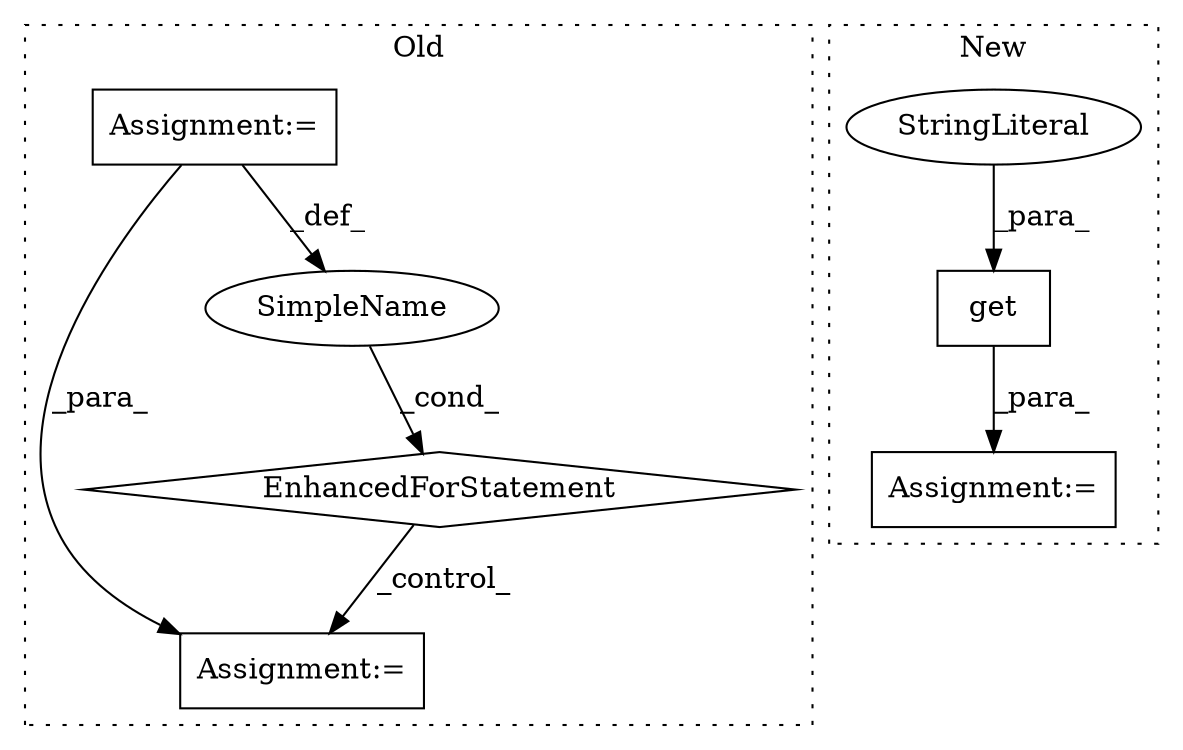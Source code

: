 digraph G {
subgraph cluster0 {
1 [label="EnhancedForStatement" a="70" s="299,369" l="53,2" shape="diamond"];
4 [label="Assignment:=" a="7" s="299,369" l="53,2" shape="box"];
5 [label="Assignment:=" a="7" s="385" l="1" shape="box"];
6 [label="SimpleName" a="42" s="356" l="1" shape="ellipse"];
label = "Old";
style="dotted";
}
subgraph cluster1 {
2 [label="get" a="32" s="646,661" l="4,1" shape="box"];
3 [label="Assignment:=" a="7" s="569,663" l="53,2" shape="box"];
7 [label="StringLiteral" a="45" s="650" l="7" shape="ellipse"];
label = "New";
style="dotted";
}
1 -> 5 [label="_control_"];
2 -> 3 [label="_para_"];
4 -> 5 [label="_para_"];
4 -> 6 [label="_def_"];
6 -> 1 [label="_cond_"];
7 -> 2 [label="_para_"];
}